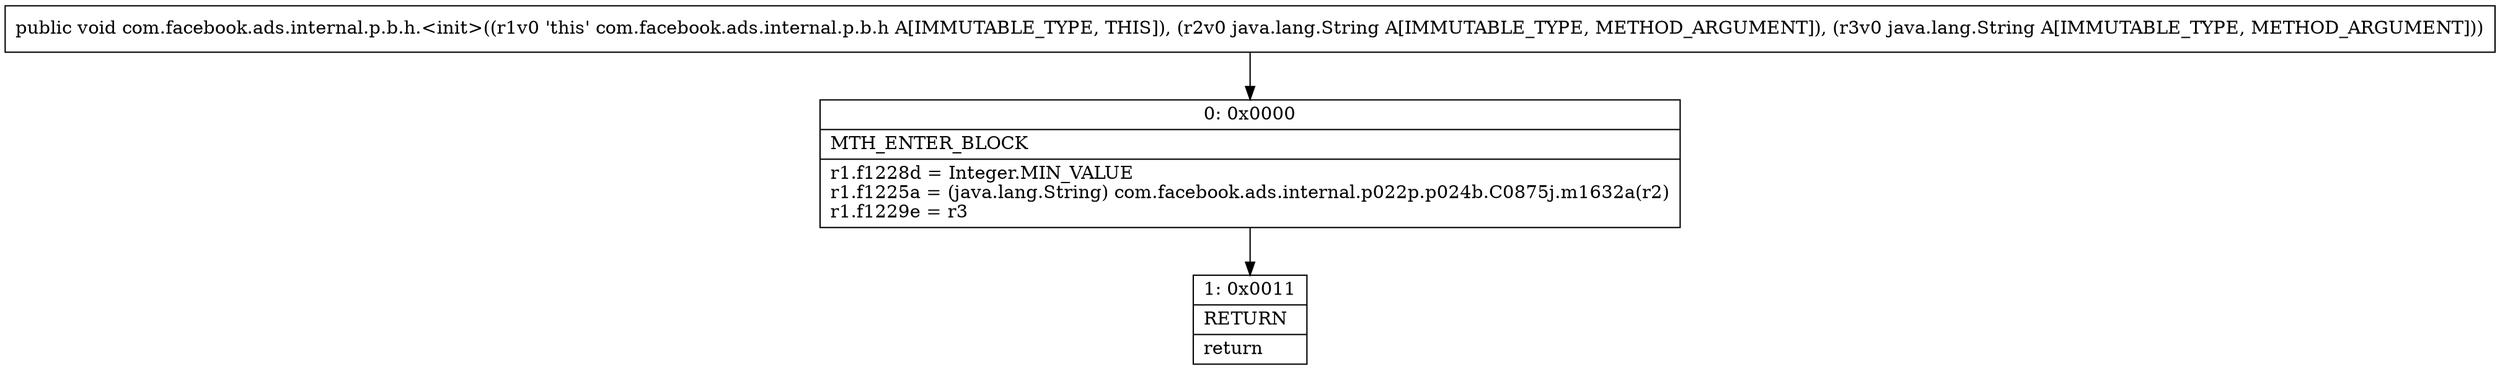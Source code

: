 digraph "CFG forcom.facebook.ads.internal.p.b.h.\<init\>(Ljava\/lang\/String;Ljava\/lang\/String;)V" {
Node_0 [shape=record,label="{0\:\ 0x0000|MTH_ENTER_BLOCK\l|r1.f1228d = Integer.MIN_VALUE\lr1.f1225a = (java.lang.String) com.facebook.ads.internal.p022p.p024b.C0875j.m1632a(r2)\lr1.f1229e = r3\l}"];
Node_1 [shape=record,label="{1\:\ 0x0011|RETURN\l|return\l}"];
MethodNode[shape=record,label="{public void com.facebook.ads.internal.p.b.h.\<init\>((r1v0 'this' com.facebook.ads.internal.p.b.h A[IMMUTABLE_TYPE, THIS]), (r2v0 java.lang.String A[IMMUTABLE_TYPE, METHOD_ARGUMENT]), (r3v0 java.lang.String A[IMMUTABLE_TYPE, METHOD_ARGUMENT])) }"];
MethodNode -> Node_0;
Node_0 -> Node_1;
}


